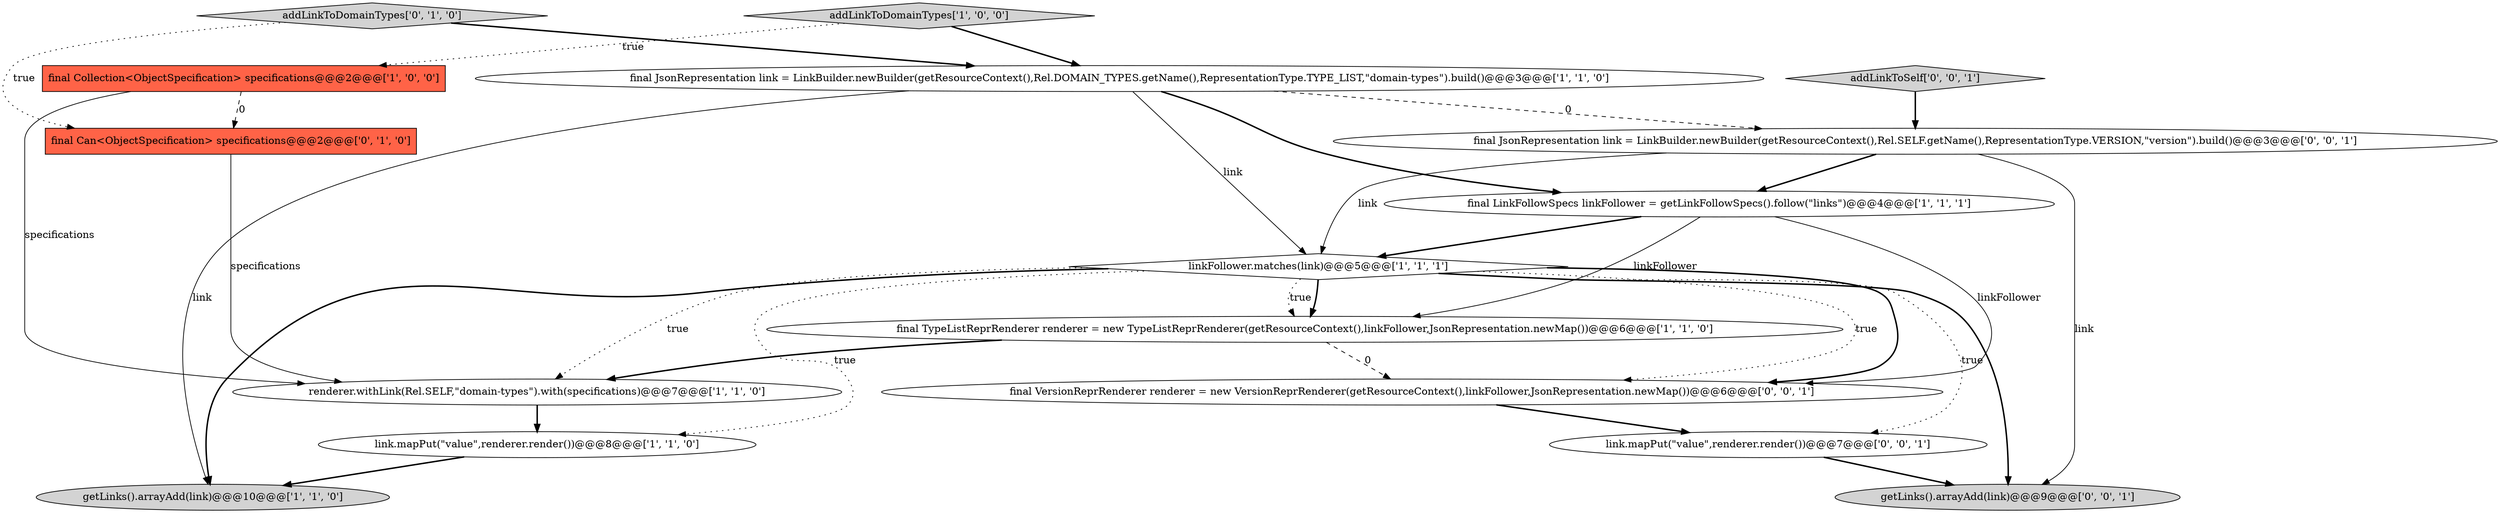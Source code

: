 digraph {
5 [style = filled, label = "final JsonRepresentation link = LinkBuilder.newBuilder(getResourceContext(),Rel.DOMAIN_TYPES.getName(),RepresentationType.TYPE_LIST,\"domain-types\").build()@@@3@@@['1', '1', '0']", fillcolor = white, shape = ellipse image = "AAA0AAABBB1BBB"];
2 [style = filled, label = "final LinkFollowSpecs linkFollower = getLinkFollowSpecs().follow(\"links\")@@@4@@@['1', '1', '1']", fillcolor = white, shape = ellipse image = "AAA0AAABBB1BBB"];
11 [style = filled, label = "addLinkToSelf['0', '0', '1']", fillcolor = lightgray, shape = diamond image = "AAA0AAABBB3BBB"];
1 [style = filled, label = "renderer.withLink(Rel.SELF,\"domain-types\").with(specifications)@@@7@@@['1', '1', '0']", fillcolor = white, shape = ellipse image = "AAA0AAABBB1BBB"];
8 [style = filled, label = "getLinks().arrayAdd(link)@@@10@@@['1', '1', '0']", fillcolor = lightgray, shape = ellipse image = "AAA0AAABBB1BBB"];
6 [style = filled, label = "linkFollower.matches(link)@@@5@@@['1', '1', '1']", fillcolor = white, shape = diamond image = "AAA0AAABBB1BBB"];
12 [style = filled, label = "link.mapPut(\"value\",renderer.render())@@@7@@@['0', '0', '1']", fillcolor = white, shape = ellipse image = "AAA0AAABBB3BBB"];
7 [style = filled, label = "addLinkToDomainTypes['1', '0', '0']", fillcolor = lightgray, shape = diamond image = "AAA0AAABBB1BBB"];
14 [style = filled, label = "getLinks().arrayAdd(link)@@@9@@@['0', '0', '1']", fillcolor = lightgray, shape = ellipse image = "AAA0AAABBB3BBB"];
3 [style = filled, label = "final TypeListReprRenderer renderer = new TypeListReprRenderer(getResourceContext(),linkFollower,JsonRepresentation.newMap())@@@6@@@['1', '1', '0']", fillcolor = white, shape = ellipse image = "AAA0AAABBB1BBB"];
9 [style = filled, label = "addLinkToDomainTypes['0', '1', '0']", fillcolor = lightgray, shape = diamond image = "AAA0AAABBB2BBB"];
10 [style = filled, label = "final Can<ObjectSpecification> specifications@@@2@@@['0', '1', '0']", fillcolor = tomato, shape = box image = "AAA1AAABBB2BBB"];
15 [style = filled, label = "final VersionReprRenderer renderer = new VersionReprRenderer(getResourceContext(),linkFollower,JsonRepresentation.newMap())@@@6@@@['0', '0', '1']", fillcolor = white, shape = ellipse image = "AAA0AAABBB3BBB"];
4 [style = filled, label = "link.mapPut(\"value\",renderer.render())@@@8@@@['1', '1', '0']", fillcolor = white, shape = ellipse image = "AAA0AAABBB1BBB"];
13 [style = filled, label = "final JsonRepresentation link = LinkBuilder.newBuilder(getResourceContext(),Rel.SELF.getName(),RepresentationType.VERSION,\"version\").build()@@@3@@@['0', '0', '1']", fillcolor = white, shape = ellipse image = "AAA0AAABBB3BBB"];
0 [style = filled, label = "final Collection<ObjectSpecification> specifications@@@2@@@['1', '0', '0']", fillcolor = tomato, shape = box image = "AAA1AAABBB1BBB"];
5->13 [style = dashed, label="0"];
6->3 [style = bold, label=""];
1->4 [style = bold, label=""];
0->1 [style = solid, label="specifications"];
3->1 [style = bold, label=""];
2->6 [style = bold, label=""];
5->8 [style = solid, label="link"];
13->14 [style = solid, label="link"];
6->1 [style = dotted, label="true"];
7->0 [style = dotted, label="true"];
0->10 [style = dashed, label="0"];
6->15 [style = bold, label=""];
13->6 [style = solid, label="link"];
6->14 [style = bold, label=""];
2->15 [style = solid, label="linkFollower"];
5->2 [style = bold, label=""];
7->5 [style = bold, label=""];
6->4 [style = dotted, label="true"];
2->3 [style = solid, label="linkFollower"];
11->13 [style = bold, label=""];
6->8 [style = bold, label=""];
12->14 [style = bold, label=""];
9->5 [style = bold, label=""];
3->15 [style = dashed, label="0"];
4->8 [style = bold, label=""];
15->12 [style = bold, label=""];
6->12 [style = dotted, label="true"];
10->1 [style = solid, label="specifications"];
5->6 [style = solid, label="link"];
6->3 [style = dotted, label="true"];
9->10 [style = dotted, label="true"];
13->2 [style = bold, label=""];
6->15 [style = dotted, label="true"];
}
